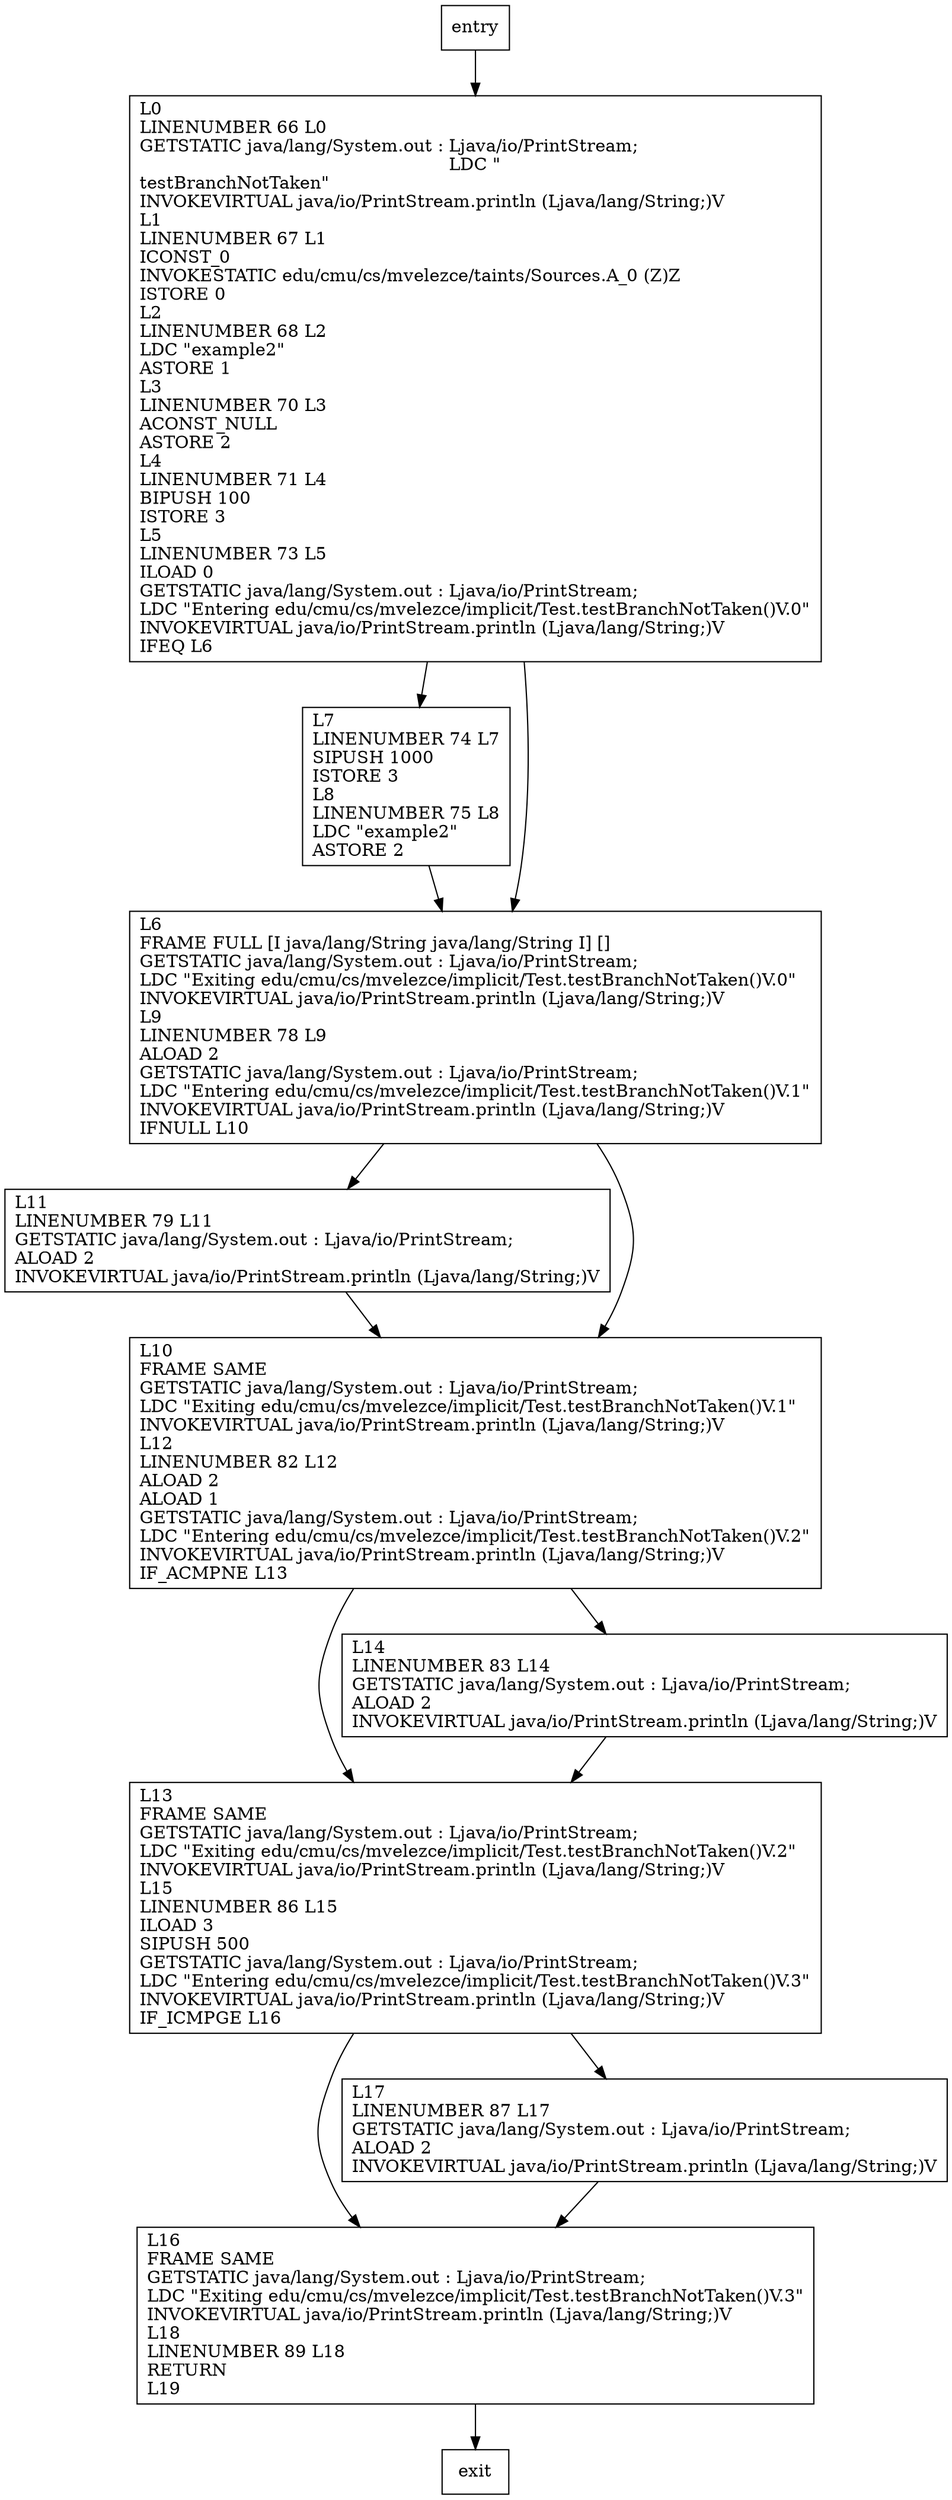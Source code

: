 digraph testBranchNotTaken {
node [shape=record];
1860222958 [label="L11\lLINENUMBER 79 L11\lGETSTATIC java/lang/System.out : Ljava/io/PrintStream;\lALOAD 2\lINVOKEVIRTUAL java/io/PrintStream.println (Ljava/lang/String;)V\l"];
960487575 [label="L13\lFRAME SAME\lGETSTATIC java/lang/System.out : Ljava/io/PrintStream;\lLDC \"Exiting edu/cmu/cs/mvelezce/implicit/Test.testBranchNotTaken()V.2\"\lINVOKEVIRTUAL java/io/PrintStream.println (Ljava/lang/String;)V\lL15\lLINENUMBER 86 L15\lILOAD 3\lSIPUSH 500\lGETSTATIC java/lang/System.out : Ljava/io/PrintStream;\lLDC \"Entering edu/cmu/cs/mvelezce/implicit/Test.testBranchNotTaken()V.3\"\lINVOKEVIRTUAL java/io/PrintStream.println (Ljava/lang/String;)V\lIF_ICMPGE L16\l"];
95924865 [label="L16\lFRAME SAME\lGETSTATIC java/lang/System.out : Ljava/io/PrintStream;\lLDC \"Exiting edu/cmu/cs/mvelezce/implicit/Test.testBranchNotTaken()V.3\"\lINVOKEVIRTUAL java/io/PrintStream.println (Ljava/lang/String;)V\lL18\lLINENUMBER 89 L18\lRETURN\lL19\l"];
1235436743 [label="L7\lLINENUMBER 74 L7\lSIPUSH 1000\lISTORE 3\lL8\lLINENUMBER 75 L8\lLDC \"example2\"\lASTORE 2\l"];
1246343791 [label="L0\lLINENUMBER 66 L0\lGETSTATIC java/lang/System.out : Ljava/io/PrintStream;\lLDC \"\ntestBranchNotTaken\"\lINVOKEVIRTUAL java/io/PrintStream.println (Ljava/lang/String;)V\lL1\lLINENUMBER 67 L1\lICONST_0\lINVOKESTATIC edu/cmu/cs/mvelezce/taints/Sources.A_0 (Z)Z\lISTORE 0\lL2\lLINENUMBER 68 L2\lLDC \"example2\"\lASTORE 1\lL3\lLINENUMBER 70 L3\lACONST_NULL\lASTORE 2\lL4\lLINENUMBER 71 L4\lBIPUSH 100\lISTORE 3\lL5\lLINENUMBER 73 L5\lILOAD 0\lGETSTATIC java/lang/System.out : Ljava/io/PrintStream;\lLDC \"Entering edu/cmu/cs/mvelezce/implicit/Test.testBranchNotTaken()V.0\"\lINVOKEVIRTUAL java/io/PrintStream.println (Ljava/lang/String;)V\lIFEQ L6\l"];
1858301816 [label="L17\lLINENUMBER 87 L17\lGETSTATIC java/lang/System.out : Ljava/io/PrintStream;\lALOAD 2\lINVOKEVIRTUAL java/io/PrintStream.println (Ljava/lang/String;)V\l"];
1793662475 [label="L14\lLINENUMBER 83 L14\lGETSTATIC java/lang/System.out : Ljava/io/PrintStream;\lALOAD 2\lINVOKEVIRTUAL java/io/PrintStream.println (Ljava/lang/String;)V\l"];
1774039676 [label="L10\lFRAME SAME\lGETSTATIC java/lang/System.out : Ljava/io/PrintStream;\lLDC \"Exiting edu/cmu/cs/mvelezce/implicit/Test.testBranchNotTaken()V.1\"\lINVOKEVIRTUAL java/io/PrintStream.println (Ljava/lang/String;)V\lL12\lLINENUMBER 82 L12\lALOAD 2\lALOAD 1\lGETSTATIC java/lang/System.out : Ljava/io/PrintStream;\lLDC \"Entering edu/cmu/cs/mvelezce/implicit/Test.testBranchNotTaken()V.2\"\lINVOKEVIRTUAL java/io/PrintStream.println (Ljava/lang/String;)V\lIF_ACMPNE L13\l"];
245047935 [label="L6\lFRAME FULL [I java/lang/String java/lang/String I] []\lGETSTATIC java/lang/System.out : Ljava/io/PrintStream;\lLDC \"Exiting edu/cmu/cs/mvelezce/implicit/Test.testBranchNotTaken()V.0\"\lINVOKEVIRTUAL java/io/PrintStream.println (Ljava/lang/String;)V\lL9\lLINENUMBER 78 L9\lALOAD 2\lGETSTATIC java/lang/System.out : Ljava/io/PrintStream;\lLDC \"Entering edu/cmu/cs/mvelezce/implicit/Test.testBranchNotTaken()V.1\"\lINVOKEVIRTUAL java/io/PrintStream.println (Ljava/lang/String;)V\lIFNULL L10\l"];
entry;
exit;
1860222958 -> 1774039676;
entry -> 1246343791;
960487575 -> 95924865;
960487575 -> 1858301816;
95924865 -> exit;
1235436743 -> 245047935;
1246343791 -> 1235436743;
1246343791 -> 245047935;
1858301816 -> 95924865;
1793662475 -> 960487575;
1774039676 -> 960487575;
1774039676 -> 1793662475;
245047935 -> 1860222958;
245047935 -> 1774039676;
}
